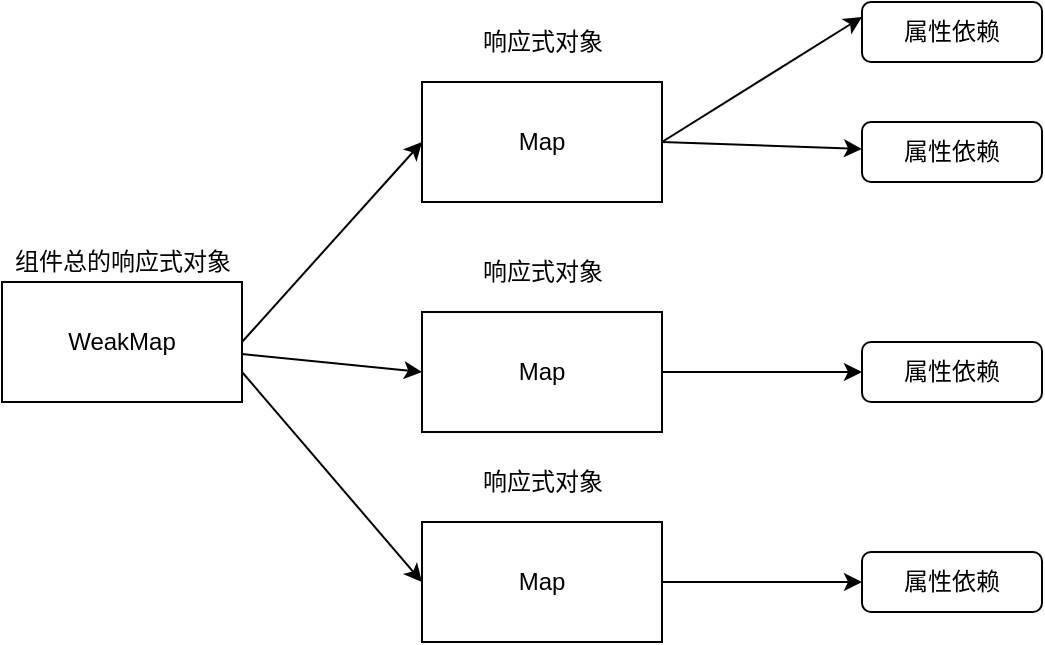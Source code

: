 <mxfile>
    <diagram id="xedqIrg_JnovPs0H_SUe" name="Page-1">
        <mxGraphModel dx="1054" dy="363" grid="1" gridSize="10" guides="1" tooltips="1" connect="1" arrows="1" fold="1" page="1" pageScale="1" pageWidth="900" pageHeight="1600" math="0" shadow="0">
            <root>
                <mxCell id="0"/>
                <mxCell id="1" parent="0"/>
                <mxCell id="11" style="edgeStyle=none;html=1;entryX=0;entryY=0.5;entryDx=0;entryDy=0;" edge="1" parent="1" target="5">
                    <mxGeometry relative="1" as="geometry">
                        <mxPoint x="260" y="200" as="sourcePoint"/>
                    </mxGeometry>
                </mxCell>
                <mxCell id="12" style="edgeStyle=none;html=1;entryX=0;entryY=0.5;entryDx=0;entryDy=0;" edge="1" parent="1" source="2" target="7">
                    <mxGeometry relative="1" as="geometry"/>
                </mxCell>
                <mxCell id="13" style="edgeStyle=none;html=1;exitX=1;exitY=0.75;exitDx=0;exitDy=0;entryX=0;entryY=0.5;entryDx=0;entryDy=0;" edge="1" parent="1" source="2" target="9">
                    <mxGeometry relative="1" as="geometry"/>
                </mxCell>
                <mxCell id="2" value="WeakMap" style="rounded=0;whiteSpace=wrap;html=1;" vertex="1" parent="1">
                    <mxGeometry x="140" y="170" width="120" height="60" as="geometry"/>
                </mxCell>
                <mxCell id="4" value="组件总的响应式对象" style="text;html=1;align=center;verticalAlign=middle;resizable=0;points=[];autosize=1;strokeColor=none;fillColor=none;" vertex="1" parent="1">
                    <mxGeometry x="140" y="150" width="120" height="20" as="geometry"/>
                </mxCell>
                <mxCell id="21" style="edgeStyle=none;html=1;exitX=1;exitY=0.5;exitDx=0;exitDy=0;entryX=0;entryY=0.25;entryDx=0;entryDy=0;" edge="1" parent="1" source="5" target="15">
                    <mxGeometry relative="1" as="geometry"/>
                </mxCell>
                <mxCell id="22" style="edgeStyle=none;html=1;exitX=1;exitY=0.5;exitDx=0;exitDy=0;" edge="1" parent="1" source="5" target="17">
                    <mxGeometry relative="1" as="geometry"/>
                </mxCell>
                <mxCell id="5" value="Map" style="rounded=0;whiteSpace=wrap;html=1;" vertex="1" parent="1">
                    <mxGeometry x="350" y="70" width="120" height="60" as="geometry"/>
                </mxCell>
                <mxCell id="6" value="响应式对象" style="text;html=1;align=center;verticalAlign=middle;resizable=0;points=[];autosize=1;strokeColor=none;fillColor=none;" vertex="1" parent="1">
                    <mxGeometry x="370" y="40" width="80" height="20" as="geometry"/>
                </mxCell>
                <mxCell id="20" style="edgeStyle=none;html=1;exitX=1;exitY=0.5;exitDx=0;exitDy=0;" edge="1" parent="1" source="7" target="16">
                    <mxGeometry relative="1" as="geometry"/>
                </mxCell>
                <mxCell id="7" value="Map" style="rounded=0;whiteSpace=wrap;html=1;" vertex="1" parent="1">
                    <mxGeometry x="350" y="185" width="120" height="60" as="geometry"/>
                </mxCell>
                <mxCell id="8" value="响应式对象" style="text;html=1;align=center;verticalAlign=middle;resizable=0;points=[];autosize=1;strokeColor=none;fillColor=none;" vertex="1" parent="1">
                    <mxGeometry x="370" y="155" width="80" height="20" as="geometry"/>
                </mxCell>
                <mxCell id="19" style="edgeStyle=none;html=1;exitX=1;exitY=0.5;exitDx=0;exitDy=0;entryX=0;entryY=0.5;entryDx=0;entryDy=0;" edge="1" parent="1" source="9" target="18">
                    <mxGeometry relative="1" as="geometry"/>
                </mxCell>
                <mxCell id="9" value="Map" style="rounded=0;whiteSpace=wrap;html=1;" vertex="1" parent="1">
                    <mxGeometry x="350" y="290" width="120" height="60" as="geometry"/>
                </mxCell>
                <mxCell id="10" value="响应式对象" style="text;html=1;align=center;verticalAlign=middle;resizable=0;points=[];autosize=1;strokeColor=none;fillColor=none;" vertex="1" parent="1">
                    <mxGeometry x="370" y="260" width="80" height="20" as="geometry"/>
                </mxCell>
                <mxCell id="15" value="属性依赖" style="rounded=1;whiteSpace=wrap;html=1;" vertex="1" parent="1">
                    <mxGeometry x="570" y="30" width="90" height="30" as="geometry"/>
                </mxCell>
                <mxCell id="16" value="属性依赖" style="rounded=1;whiteSpace=wrap;html=1;" vertex="1" parent="1">
                    <mxGeometry x="570" y="200" width="90" height="30" as="geometry"/>
                </mxCell>
                <mxCell id="17" value="属性依赖" style="rounded=1;whiteSpace=wrap;html=1;" vertex="1" parent="1">
                    <mxGeometry x="570" y="90" width="90" height="30" as="geometry"/>
                </mxCell>
                <mxCell id="18" value="属性依赖" style="rounded=1;whiteSpace=wrap;html=1;" vertex="1" parent="1">
                    <mxGeometry x="570" y="305" width="90" height="30" as="geometry"/>
                </mxCell>
            </root>
        </mxGraphModel>
    </diagram>
</mxfile>